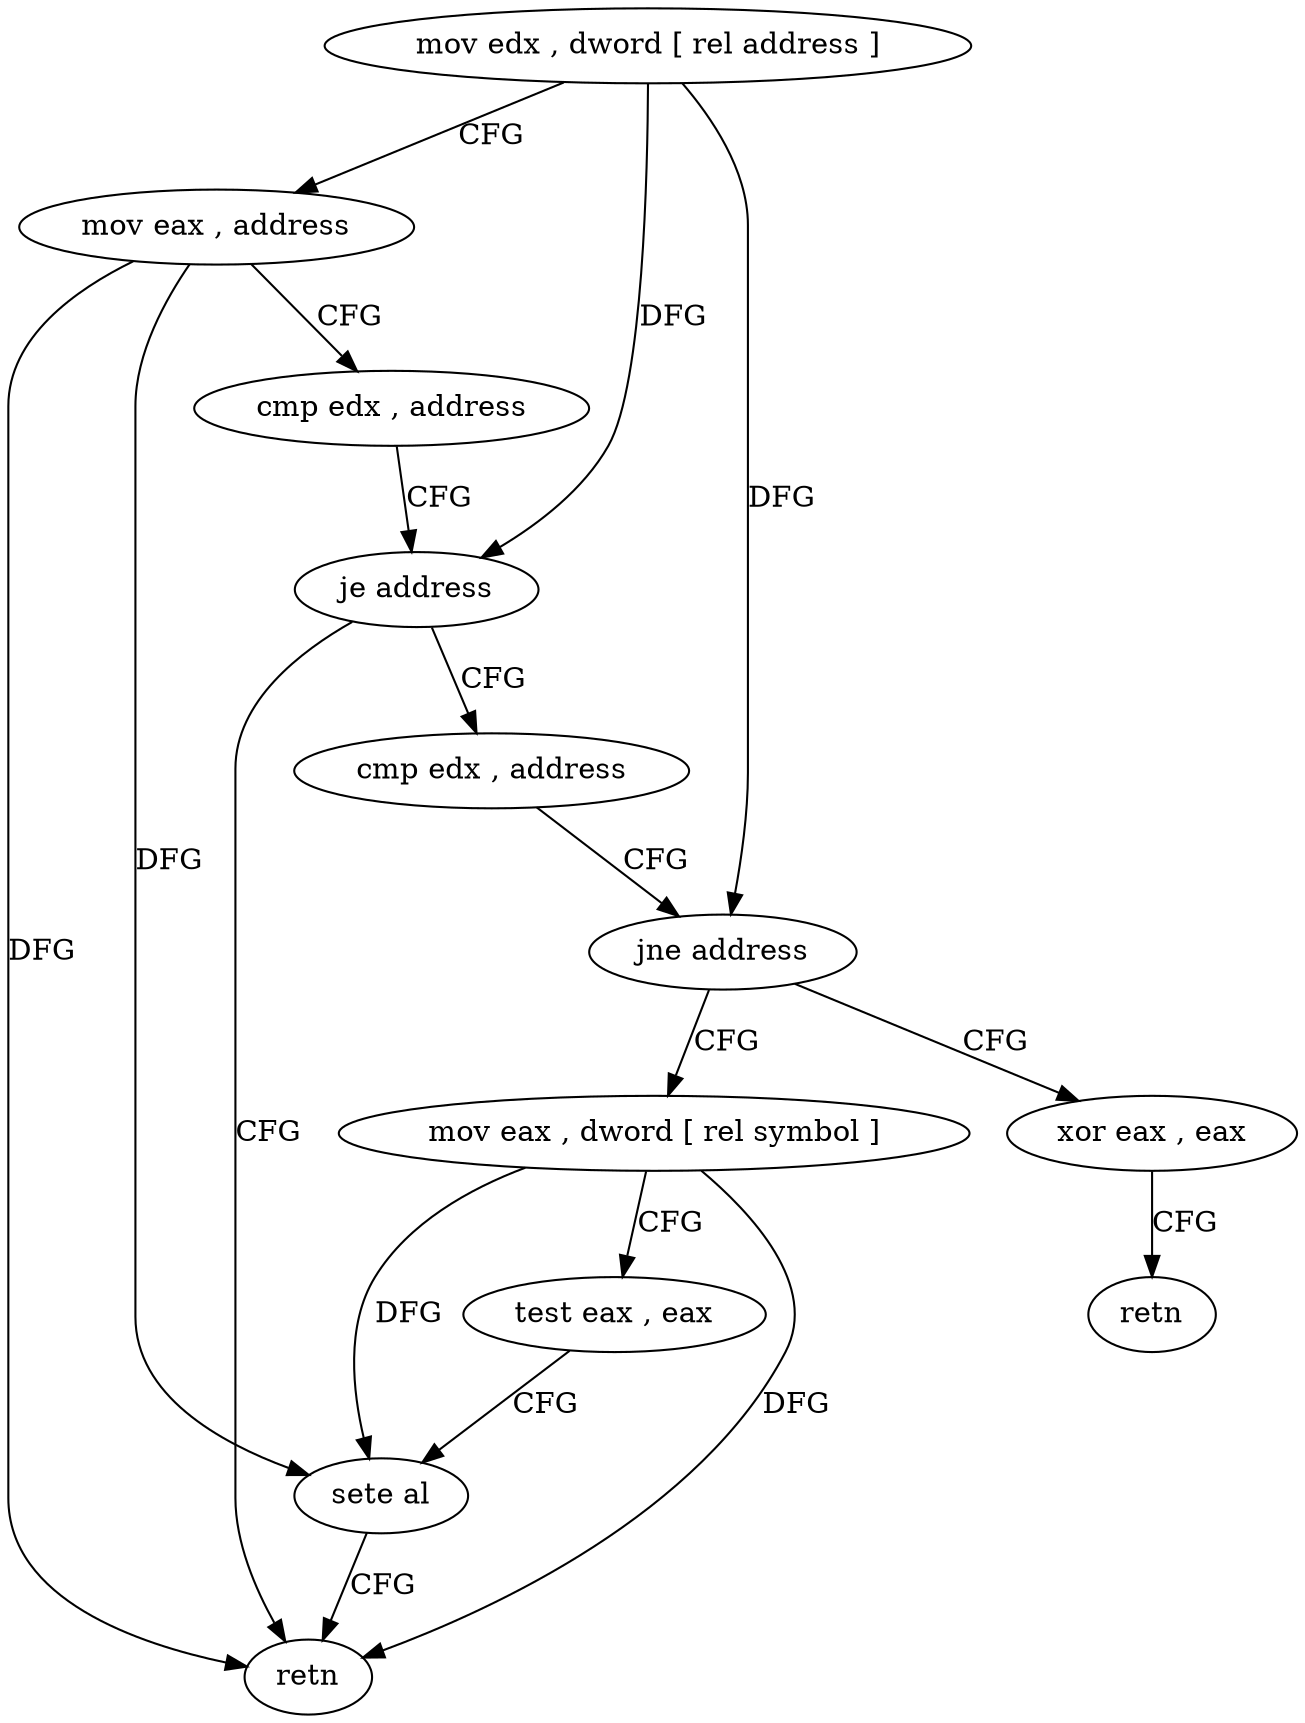 digraph "func" {
"4232576" [label = "mov edx , dword [ rel address ]" ]
"4232582" [label = "mov eax , address" ]
"4232587" [label = "cmp edx , address" ]
"4232590" [label = "je address" ]
"4232608" [label = "retn" ]
"4232592" [label = "cmp edx , address" ]
"4232595" [label = "jne address" ]
"4232616" [label = "xor eax , eax" ]
"4232597" [label = "mov eax , dword [ rel symbol ]" ]
"4232618" [label = "retn" ]
"4232603" [label = "test eax , eax" ]
"4232605" [label = "sete al" ]
"4232576" -> "4232582" [ label = "CFG" ]
"4232576" -> "4232590" [ label = "DFG" ]
"4232576" -> "4232595" [ label = "DFG" ]
"4232582" -> "4232587" [ label = "CFG" ]
"4232582" -> "4232608" [ label = "DFG" ]
"4232582" -> "4232605" [ label = "DFG" ]
"4232587" -> "4232590" [ label = "CFG" ]
"4232590" -> "4232608" [ label = "CFG" ]
"4232590" -> "4232592" [ label = "CFG" ]
"4232592" -> "4232595" [ label = "CFG" ]
"4232595" -> "4232616" [ label = "CFG" ]
"4232595" -> "4232597" [ label = "CFG" ]
"4232616" -> "4232618" [ label = "CFG" ]
"4232597" -> "4232603" [ label = "CFG" ]
"4232597" -> "4232608" [ label = "DFG" ]
"4232597" -> "4232605" [ label = "DFG" ]
"4232603" -> "4232605" [ label = "CFG" ]
"4232605" -> "4232608" [ label = "CFG" ]
}
